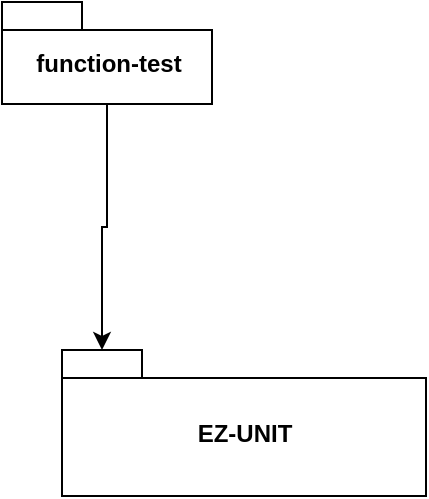<mxfile version="20.0.1" type="device"><diagram id="nPn2NMvflw6NXl7zDB-m" name="Page-1"><mxGraphModel dx="1102" dy="571" grid="0" gridSize="10" guides="1" tooltips="1" connect="1" arrows="1" fold="1" page="1" pageScale="1" pageWidth="1100" pageHeight="850" math="0" shadow="0"><root><mxCell id="0"/><mxCell id="1" parent="0"/><mxCell id="nckN4IE1F27o3kOJYxve-1" value="EZ-UNIT" style="shape=folder;fontStyle=1;spacingTop=10;tabWidth=40;tabHeight=14;tabPosition=left;html=1;" vertex="1" parent="1"><mxGeometry x="408" y="345" width="182" height="73" as="geometry"/></mxCell><mxCell id="nckN4IE1F27o3kOJYxve-3" style="edgeStyle=orthogonalEdgeStyle;rounded=0;orthogonalLoop=1;jettySize=auto;html=1;entryX=0;entryY=0;entryDx=20;entryDy=0;entryPerimeter=0;" edge="1" parent="1" source="nckN4IE1F27o3kOJYxve-2" target="nckN4IE1F27o3kOJYxve-1"><mxGeometry relative="1" as="geometry"/></mxCell><mxCell id="nckN4IE1F27o3kOJYxve-2" value="function-test" style="shape=folder;fontStyle=1;spacingTop=10;tabWidth=40;tabHeight=14;tabPosition=left;html=1;" vertex="1" parent="1"><mxGeometry x="378" y="171" width="105" height="51" as="geometry"/></mxCell></root></mxGraphModel></diagram></mxfile>